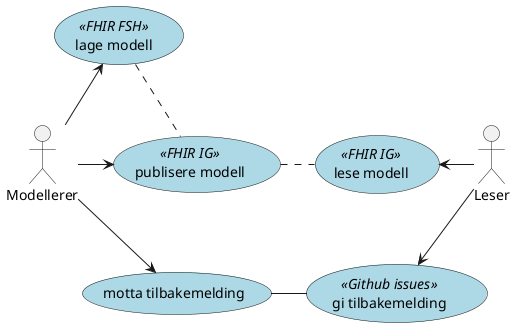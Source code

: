 @startuml

"Modellerer" as mod 
'<< FHIR client >>
"Leser" as leser 
'<< FHIR server >>
"lage modell" as (lage) << FHIR FSH >> #lightblue 
'"presentere modell" as (presentere)
"publisere modell" as (publisere) << FHIR IG >> #lightblue
"lese modell" as (lese) << FHIR IG >> #lightblue
"gi tilbakemelding" as (tilbake) << Github issues >> #lightblue
"motta tilbakemelding" as (motta) #lightblue

(lage) .down. (publisere)
(publisere) .down[hidden]. (motta)
(lese) .down[hidden]. (tilbake)

mod -up-> (lage)
mod -right-> (publisere)
(publisere) .right. (lese)
mod -down-> motta
(motta) -right- (tilbake)
leser -left-> (lese)
leser -down-> (tilbake)

@enduml